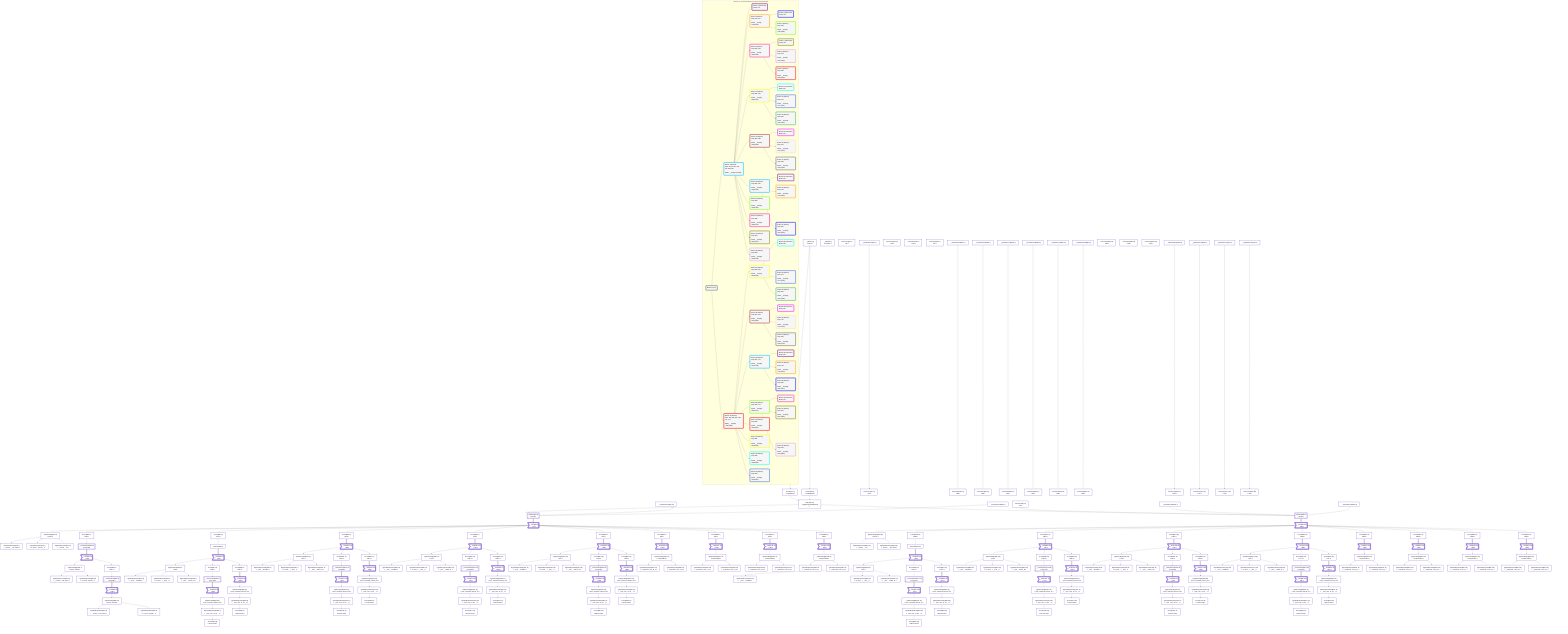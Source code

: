 graph TD
    classDef path fill:#eee,stroke:#000,color:#000
    classDef plan fill:#fff,stroke-width:3px,color:#000
    classDef itemplan fill:#fff,stroke-width:6px,color:#000
    classDef sideeffectplan fill:#f00,stroke-width:6px,color:#000
    classDef bucket fill:#f6f6f6,color:#000,stroke-width:6px,text-align:left


    %% define steps
    __Value3["__Value[3∈0]<br />ᐸcontextᐳ"]:::plan
    __Value5["__Value[5∈0]<br />ᐸrootValueᐳ"]:::plan
    Access27["Access[27∈0]<br />ᐸ3.pgSettingsᐳ"]:::plan
    Access28["Access[28∈0]<br />ᐸ3.withPgClientᐳ"]:::plan
    Object29["Object[29∈0]<br />ᐸ{pgSettings,withPgClient}ᐳ"]:::plan
    __InputStaticLeaf146["__InputStaticLeaf[146∈0]"]:::plan
    __InputStaticLeaf169["__InputStaticLeaf[169∈0]"]:::plan
    PgSelect26[["PgSelect[26∈0]<br />ᐸpersonᐳ"]]:::plan
    Connection57["Connection[57∈0]<br />ᐸ53ᐳ"]:::plan
    __Item58>"__Item[58∈1]<br />ᐸ26ᐳ"]:::itemplan
    PgSelectSingle59["PgSelectSingle[59∈1]<br />ᐸpersonᐳ"]:::plan
    PgClassExpression60["PgClassExpression[60∈1]<br />ᐸ__person__...full_name”ᐳ"]:::plan
    PgClassExpression62["PgClassExpression[62∈1]<br />ᐸ”c”.”perso..._person__)ᐳ"]:::plan
    Connection90["Connection[90∈1]<br />ᐸ86ᐳ"]:::plan
    PgClassExpression91["PgClassExpression[91∈1]<br />ᐸ__person__.”id”ᐳ"]:::plan
    __InputStaticLeaf93["__InputStaticLeaf[93∈0]"]:::plan
    Connection117["Connection[117∈1]<br />ᐸ113ᐳ"]:::plan
    Connection164["Connection[164∈1]<br />ᐸ160ᐳ"]:::plan
    Connection203["Connection[203∈1]<br />ᐸ199ᐳ"]:::plan
    Connection221["Connection[221∈1]<br />ᐸ217ᐳ"]:::plan
    Access862["Access[862∈1]<br />ᐸ58.4ᐳ"]:::plan
    __ListTransform249[["__ListTransform[249∈1]<br />ᐸeach:248ᐳ"]]:::plan
    __Item252>"__Item[252∈3]<br />ᐸ249ᐳ"]:::itemplan
    PgSelectSingle253["PgSelectSingle[253∈3]<br />ᐸperson_friendsᐳ"]:::plan
    PgClassExpression254["PgClassExpression[254∈3]<br />ᐸ__person_f...full_name”ᐳ"]:::plan
    PgClassExpression256["PgClassExpression[256∈3]<br />ᐸ”c”.”perso...friends__)ᐳ"]:::plan
    __InputStaticLeaf257["__InputStaticLeaf[257∈0]"]:::plan
    Connection284["Connection[284∈3]<br />ᐸ280ᐳ"]:::plan
    Access861["Access[861∈3]<br />ᐸ252.0ᐳ"]:::plan
    __ListTransform286[["__ListTransform[286∈3]<br />ᐸeach:285ᐳ"]]:::plan
    __Item289>"__Item[289∈5]<br />ᐸ286ᐳ"]:::itemplan
    PgSelectSingle290["PgSelectSingle[290∈5]<br />ᐸperson_friendsᐳ"]:::plan
    PgClassExpression291["PgClassExpression[291∈5]<br />ᐸ__person_f...full_name”ᐳ"]:::plan
    PgClassExpression293["PgClassExpression[293∈5]<br />ᐸ”c”.”perso...friends__)ᐳ"]:::plan
    Access859["Access[859∈1]<br />ᐸ58.3ᐳ"]:::plan
    Reverse860["Reverse[860∈1]"]:::plan
    __Item295>"__Item[295∈6]<br />ᐸ860ᐳ"]:::itemplan
    PgSelectSingle296["PgSelectSingle[296∈6]<br />ᐸpostᐳ"]:::plan
    PgClassExpression297["PgClassExpression[297∈6]<br />ᐸ__post__.”headline”ᐳ"]:::plan
    PgClassExpression301["PgClassExpression[301∈6]<br />ᐸ”a”.”post_...(__post__)ᐳ"]:::plan
    PgClassExpression302["PgClassExpression[302∈6]<br />ᐸ__post__.”author_id”ᐳ"]:::plan
    __InputStaticLeaf303["__InputStaticLeaf[303∈0]"]:::plan
    Connection313["Connection[313∈6]<br />ᐸ309ᐳ"]:::plan
    Access857["Access[857∈6]<br />ᐸ295.0ᐳ"]:::plan
    __ListTransform325[["__ListTransform[325∈6]<br />ᐸeach:324ᐳ"]]:::plan
    __Item329>"__Item[329∈8]<br />ᐸ325ᐳ"]:::itemplan
    PgSelectSingle330["PgSelectSingle[330∈8]<br />ᐸpost_computed_interval_setᐳ"]:::plan
    PgClassExpression331["PgClassExpression[331∈8]<br />ᐸ__post_com...al_set__.vᐳ"]:::plan
    Access332["Access[332∈8]<br />ᐸ331.secondsᐳ"]:::plan
    Access858["Access[858∈6]<br />ᐸ295.1ᐳ"]:::plan
    __Item333>"__Item[333∈9]<br />ᐸ858ᐳ"]:::itemplan
    PgSelectSingle334["PgSelectSingle[334∈9]<br />ᐸpost_computed_interval_setᐳ"]:::plan
    PgClassExpression335["PgClassExpression[335∈9]<br />ᐸ__post_com...al_set__.vᐳ"]:::plan
    Access336["Access[336∈9]<br />ᐸ335.secondsᐳ"]:::plan
    Access866["Access[866∈1]<br />ᐸ58.8ᐳ"]:::plan
    __Item337>"__Item[337∈10]<br />ᐸ866ᐳ"]:::itemplan
    PgSelectSingle338["PgSelectSingle[338∈10]<br />ᐸpostᐳ"]:::plan
    PgClassExpression339["PgClassExpression[339∈10]<br />ᐸ__post__.”headline”ᐳ"]:::plan
    PgClassExpression343["PgClassExpression[343∈10]<br />ᐸ”a”.”post_...(__post__)ᐳ"]:::plan
    PgClassExpression344["PgClassExpression[344∈10]<br />ᐸ__post__.”author_id”ᐳ"]:::plan
    __InputStaticLeaf345["__InputStaticLeaf[345∈0]"]:::plan
    Connection355["Connection[355∈10]<br />ᐸ351ᐳ"]:::plan
    Access855["Access[855∈10]<br />ᐸ337.0ᐳ"]:::plan
    __ListTransform367[["__ListTransform[367∈10]<br />ᐸeach:366ᐳ"]]:::plan
    __Item371>"__Item[371∈12]<br />ᐸ367ᐳ"]:::itemplan
    PgSelectSingle372["PgSelectSingle[372∈12]<br />ᐸpost_computed_interval_setᐳ"]:::plan
    PgClassExpression373["PgClassExpression[373∈12]<br />ᐸ__post_com...al_set__.vᐳ"]:::plan
    Access374["Access[374∈12]<br />ᐸ373.secondsᐳ"]:::plan
    Access856["Access[856∈10]<br />ᐸ337.1ᐳ"]:::plan
    __Item375>"__Item[375∈13]<br />ᐸ856ᐳ"]:::itemplan
    PgSelectSingle376["PgSelectSingle[376∈13]<br />ᐸpost_computed_interval_setᐳ"]:::plan
    PgClassExpression377["PgClassExpression[377∈13]<br />ᐸ__post_com...al_set__.vᐳ"]:::plan
    Access378["Access[378∈13]<br />ᐸ377.secondsᐳ"]:::plan
    Access854["Access[854∈1]<br />ᐸ58.2ᐳ"]:::plan
    __Item380>"__Item[380∈14]<br />ᐸ854ᐳ"]:::itemplan
    PgSelectSingle381["PgSelectSingle[381∈14]<br />ᐸpostᐳ"]:::plan
    PgClassExpression382["PgClassExpression[382∈14]<br />ᐸ__post__.”headline”ᐳ"]:::plan
    PgClassExpression386["PgClassExpression[386∈14]<br />ᐸ”a”.”post_...(__post__)ᐳ"]:::plan
    PgClassExpression387["PgClassExpression[387∈14]<br />ᐸ__post__.”author_id”ᐳ"]:::plan
    __InputStaticLeaf388["__InputStaticLeaf[388∈0]"]:::plan
    Connection398["Connection[398∈14]<br />ᐸ394ᐳ"]:::plan
    Access852["Access[852∈14]<br />ᐸ380.0ᐳ"]:::plan
    __ListTransform410[["__ListTransform[410∈14]<br />ᐸeach:409ᐳ"]]:::plan
    __Item414>"__Item[414∈16]<br />ᐸ410ᐳ"]:::itemplan
    PgSelectSingle415["PgSelectSingle[415∈16]<br />ᐸpost_computed_interval_setᐳ"]:::plan
    PgClassExpression416["PgClassExpression[416∈16]<br />ᐸ__post_com...al_set__.vᐳ"]:::plan
    Access417["Access[417∈16]<br />ᐸ416.secondsᐳ"]:::plan
    Access853["Access[853∈14]<br />ᐸ380.1ᐳ"]:::plan
    __Item418>"__Item[418∈17]<br />ᐸ853ᐳ"]:::itemplan
    PgSelectSingle419["PgSelectSingle[419∈17]<br />ᐸpost_computed_interval_setᐳ"]:::plan
    PgClassExpression420["PgClassExpression[420∈17]<br />ᐸ__post_com...al_set__.vᐳ"]:::plan
    Access421["Access[421∈17]<br />ᐸ420.secondsᐳ"]:::plan
    Access865["Access[865∈1]<br />ᐸ58.7ᐳ"]:::plan
    __Item422>"__Item[422∈18]<br />ᐸ865ᐳ"]:::itemplan
    PgSelectSingle423["PgSelectSingle[423∈18]<br />ᐸpostᐳ"]:::plan
    PgClassExpression424["PgClassExpression[424∈18]<br />ᐸ__post__.”headline”ᐳ"]:::plan
    PgClassExpression428["PgClassExpression[428∈18]<br />ᐸ”a”.”post_...(__post__)ᐳ"]:::plan
    PgClassExpression429["PgClassExpression[429∈18]<br />ᐸ__post__.”author_id”ᐳ"]:::plan
    __InputStaticLeaf430["__InputStaticLeaf[430∈0]"]:::plan
    Connection440["Connection[440∈18]<br />ᐸ436ᐳ"]:::plan
    Access850["Access[850∈18]<br />ᐸ422.0ᐳ"]:::plan
    __ListTransform452[["__ListTransform[452∈18]<br />ᐸeach:451ᐳ"]]:::plan
    __Item456>"__Item[456∈20]<br />ᐸ452ᐳ"]:::itemplan
    PgSelectSingle457["PgSelectSingle[457∈20]<br />ᐸpost_computed_interval_setᐳ"]:::plan
    PgClassExpression458["PgClassExpression[458∈20]<br />ᐸ__post_com...al_set__.vᐳ"]:::plan
    Access459["Access[459∈20]<br />ᐸ458.secondsᐳ"]:::plan
    Access851["Access[851∈18]<br />ᐸ422.1ᐳ"]:::plan
    __Item460>"__Item[460∈21]<br />ᐸ851ᐳ"]:::itemplan
    PgSelectSingle461["PgSelectSingle[461∈21]<br />ᐸpost_computed_interval_setᐳ"]:::plan
    PgClassExpression462["PgClassExpression[462∈21]<br />ᐸ__post_com...al_set__.vᐳ"]:::plan
    Access463["Access[463∈21]<br />ᐸ462.secondsᐳ"]:::plan
    Access849["Access[849∈1]<br />ᐸ58.1ᐳ"]:::plan
    __Item465>"__Item[465∈22]<br />ᐸ849ᐳ"]:::itemplan
    PgSelectSingle466["PgSelectSingle[466∈22]<br />ᐸcompoundKeyᐳ"]:::plan
    PgClassExpression467["PgClassExpression[467∈22]<br />ᐸ__compound...rson_id_1”ᐳ"]:::plan
    PgClassExpression468["PgClassExpression[468∈22]<br />ᐸ__compound...rson_id_2”ᐳ"]:::plan
    Access848["Access[848∈1]<br />ᐸ58.0ᐳ"]:::plan
    __Item470>"__Item[470∈23]<br />ᐸ848ᐳ"]:::itemplan
    PgSelectSingle471["PgSelectSingle[471∈23]<br />ᐸcompoundKeyᐳ"]:::plan
    PgClassExpression472["PgClassExpression[472∈23]<br />ᐸ__compound...rson_id_1”ᐳ"]:::plan
    PgClassExpression473["PgClassExpression[473∈23]<br />ᐸ__compound...rson_id_2”ᐳ"]:::plan
    Access864["Access[864∈1]<br />ᐸ58.6ᐳ"]:::plan
    __Item474>"__Item[474∈24]<br />ᐸ864ᐳ"]:::itemplan
    PgSelectSingle475["PgSelectSingle[475∈24]<br />ᐸcompoundKeyᐳ"]:::plan
    PgClassExpression476["PgClassExpression[476∈24]<br />ᐸ__compound...rson_id_1”ᐳ"]:::plan
    PgClassExpression477["PgClassExpression[477∈24]<br />ᐸ__compound...rson_id_2”ᐳ"]:::plan
    Access863["Access[863∈1]<br />ᐸ58.5ᐳ"]:::plan
    __Item478>"__Item[478∈25]<br />ᐸ863ᐳ"]:::itemplan
    PgSelectSingle479["PgSelectSingle[479∈25]<br />ᐸcompoundKeyᐳ"]:::plan
    PgClassExpression480["PgClassExpression[480∈25]<br />ᐸ__compound...rson_id_1”ᐳ"]:::plan
    PgClassExpression481["PgClassExpression[481∈25]<br />ᐸ__compound...rson_id_2”ᐳ"]:::plan
    __InputStaticLeaf541["__InputStaticLeaf[541∈0]"]:::plan
    __InputStaticLeaf564["__InputStaticLeaf[564∈0]"]:::plan
    PgSelect482[["PgSelect[482∈0]<br />ᐸpersonᐳ"]]:::plan
    __Item483>"__Item[483∈26]<br />ᐸ482ᐳ"]:::itemplan
    PgSelectSingle484["PgSelectSingle[484∈26]<br />ᐸpersonᐳ"]:::plan
    PgClassExpression485["PgClassExpression[485∈26]<br />ᐸ__person__.”id”ᐳ"]:::plan
    PgClassExpression486["PgClassExpression[486∈26]<br />ᐸ__person__...full_name”ᐳ"]:::plan
    __InputStaticLeaf488["__InputStaticLeaf[488∈0]"]:::plan
    Connection512["Connection[512∈26]<br />ᐸ508ᐳ"]:::plan
    Connection559["Connection[559∈26]<br />ᐸ555ᐳ"]:::plan
    Connection598["Connection[598∈26]<br />ᐸ594ᐳ"]:::plan
    Connection616["Connection[616∈26]<br />ᐸ612ᐳ"]:::plan
    Access842["Access[842∈26]<br />ᐸ483.3ᐳ"]:::plan
    Reverse843["Reverse[843∈26]"]:::plan
    __Item644>"__Item[644∈27]<br />ᐸ843ᐳ"]:::itemplan
    PgSelectSingle645["PgSelectSingle[645∈27]<br />ᐸpostᐳ"]:::plan
    PgClassExpression646["PgClassExpression[646∈27]<br />ᐸ__post__.”headline”ᐳ"]:::plan
    PgClassExpression650["PgClassExpression[650∈27]<br />ᐸ”a”.”post_...(__post__)ᐳ"]:::plan
    PgClassExpression651["PgClassExpression[651∈27]<br />ᐸ__post__.”author_id”ᐳ"]:::plan
    __InputStaticLeaf652["__InputStaticLeaf[652∈0]"]:::plan
    Connection662["Connection[662∈27]<br />ᐸ658ᐳ"]:::plan
    Access840["Access[840∈27]<br />ᐸ644.0ᐳ"]:::plan
    __ListTransform674[["__ListTransform[674∈27]<br />ᐸeach:673ᐳ"]]:::plan
    __Item678>"__Item[678∈29]<br />ᐸ674ᐳ"]:::itemplan
    PgSelectSingle679["PgSelectSingle[679∈29]<br />ᐸpost_computed_interval_setᐳ"]:::plan
    PgClassExpression680["PgClassExpression[680∈29]<br />ᐸ__post_com...al_set__.vᐳ"]:::plan
    Access681["Access[681∈29]<br />ᐸ680.secondsᐳ"]:::plan
    Access841["Access[841∈27]<br />ᐸ644.1ᐳ"]:::plan
    __Item682>"__Item[682∈30]<br />ᐸ841ᐳ"]:::itemplan
    PgSelectSingle683["PgSelectSingle[683∈30]<br />ᐸpost_computed_interval_setᐳ"]:::plan
    PgClassExpression684["PgClassExpression[684∈30]<br />ᐸ__post_com...al_set__.vᐳ"]:::plan
    Access685["Access[685∈30]<br />ᐸ684.secondsᐳ"]:::plan
    Access847["Access[847∈26]<br />ᐸ483.7ᐳ"]:::plan
    __Item686>"__Item[686∈31]<br />ᐸ847ᐳ"]:::itemplan
    PgSelectSingle687["PgSelectSingle[687∈31]<br />ᐸpostᐳ"]:::plan
    PgClassExpression688["PgClassExpression[688∈31]<br />ᐸ__post__.”headline”ᐳ"]:::plan
    PgClassExpression692["PgClassExpression[692∈31]<br />ᐸ”a”.”post_...(__post__)ᐳ"]:::plan
    PgClassExpression693["PgClassExpression[693∈31]<br />ᐸ__post__.”author_id”ᐳ"]:::plan
    __InputStaticLeaf694["__InputStaticLeaf[694∈0]"]:::plan
    Connection704["Connection[704∈31]<br />ᐸ700ᐳ"]:::plan
    Access838["Access[838∈31]<br />ᐸ686.0ᐳ"]:::plan
    __ListTransform716[["__ListTransform[716∈31]<br />ᐸeach:715ᐳ"]]:::plan
    __Item720>"__Item[720∈33]<br />ᐸ716ᐳ"]:::itemplan
    PgSelectSingle721["PgSelectSingle[721∈33]<br />ᐸpost_computed_interval_setᐳ"]:::plan
    PgClassExpression722["PgClassExpression[722∈33]<br />ᐸ__post_com...al_set__.vᐳ"]:::plan
    Access723["Access[723∈33]<br />ᐸ722.secondsᐳ"]:::plan
    Access839["Access[839∈31]<br />ᐸ686.1ᐳ"]:::plan
    __Item724>"__Item[724∈34]<br />ᐸ839ᐳ"]:::itemplan
    PgSelectSingle725["PgSelectSingle[725∈34]<br />ᐸpost_computed_interval_setᐳ"]:::plan
    PgClassExpression726["PgClassExpression[726∈34]<br />ᐸ__post_com...al_set__.vᐳ"]:::plan
    Access727["Access[727∈34]<br />ᐸ726.secondsᐳ"]:::plan
    Access837["Access[837∈26]<br />ᐸ483.2ᐳ"]:::plan
    __Item729>"__Item[729∈35]<br />ᐸ837ᐳ"]:::itemplan
    PgSelectSingle730["PgSelectSingle[730∈35]<br />ᐸpostᐳ"]:::plan
    PgClassExpression731["PgClassExpression[731∈35]<br />ᐸ__post__.”headline”ᐳ"]:::plan
    PgClassExpression735["PgClassExpression[735∈35]<br />ᐸ”a”.”post_...(__post__)ᐳ"]:::plan
    PgClassExpression736["PgClassExpression[736∈35]<br />ᐸ__post__.”author_id”ᐳ"]:::plan
    __InputStaticLeaf737["__InputStaticLeaf[737∈0]"]:::plan
    Connection747["Connection[747∈35]<br />ᐸ743ᐳ"]:::plan
    Access835["Access[835∈35]<br />ᐸ729.0ᐳ"]:::plan
    __ListTransform759[["__ListTransform[759∈35]<br />ᐸeach:758ᐳ"]]:::plan
    __Item763>"__Item[763∈37]<br />ᐸ759ᐳ"]:::itemplan
    PgSelectSingle764["PgSelectSingle[764∈37]<br />ᐸpost_computed_interval_setᐳ"]:::plan
    PgClassExpression765["PgClassExpression[765∈37]<br />ᐸ__post_com...al_set__.vᐳ"]:::plan
    Access766["Access[766∈37]<br />ᐸ765.secondsᐳ"]:::plan
    Access836["Access[836∈35]<br />ᐸ729.1ᐳ"]:::plan
    __Item767>"__Item[767∈38]<br />ᐸ836ᐳ"]:::itemplan
    PgSelectSingle768["PgSelectSingle[768∈38]<br />ᐸpost_computed_interval_setᐳ"]:::plan
    PgClassExpression769["PgClassExpression[769∈38]<br />ᐸ__post_com...al_set__.vᐳ"]:::plan
    Access770["Access[770∈38]<br />ᐸ769.secondsᐳ"]:::plan
    Access846["Access[846∈26]<br />ᐸ483.6ᐳ"]:::plan
    __Item771>"__Item[771∈39]<br />ᐸ846ᐳ"]:::itemplan
    PgSelectSingle772["PgSelectSingle[772∈39]<br />ᐸpostᐳ"]:::plan
    PgClassExpression773["PgClassExpression[773∈39]<br />ᐸ__post__.”headline”ᐳ"]:::plan
    PgClassExpression777["PgClassExpression[777∈39]<br />ᐸ”a”.”post_...(__post__)ᐳ"]:::plan
    PgClassExpression778["PgClassExpression[778∈39]<br />ᐸ__post__.”author_id”ᐳ"]:::plan
    __InputStaticLeaf779["__InputStaticLeaf[779∈0]"]:::plan
    Connection789["Connection[789∈39]<br />ᐸ785ᐳ"]:::plan
    Access833["Access[833∈39]<br />ᐸ771.0ᐳ"]:::plan
    __ListTransform801[["__ListTransform[801∈39]<br />ᐸeach:800ᐳ"]]:::plan
    __Item805>"__Item[805∈41]<br />ᐸ801ᐳ"]:::itemplan
    PgSelectSingle806["PgSelectSingle[806∈41]<br />ᐸpost_computed_interval_setᐳ"]:::plan
    PgClassExpression807["PgClassExpression[807∈41]<br />ᐸ__post_com...al_set__.vᐳ"]:::plan
    Access808["Access[808∈41]<br />ᐸ807.secondsᐳ"]:::plan
    Access834["Access[834∈39]<br />ᐸ771.1ᐳ"]:::plan
    __Item809>"__Item[809∈42]<br />ᐸ834ᐳ"]:::itemplan
    PgSelectSingle810["PgSelectSingle[810∈42]<br />ᐸpost_computed_interval_setᐳ"]:::plan
    PgClassExpression811["PgClassExpression[811∈42]<br />ᐸ__post_com...al_set__.vᐳ"]:::plan
    Access812["Access[812∈42]<br />ᐸ811.secondsᐳ"]:::plan
    Access832["Access[832∈26]<br />ᐸ483.1ᐳ"]:::plan
    __Item814>"__Item[814∈43]<br />ᐸ832ᐳ"]:::itemplan
    PgSelectSingle815["PgSelectSingle[815∈43]<br />ᐸcompoundKeyᐳ"]:::plan
    PgClassExpression816["PgClassExpression[816∈43]<br />ᐸ__compound...rson_id_1”ᐳ"]:::plan
    PgClassExpression817["PgClassExpression[817∈43]<br />ᐸ__compound...rson_id_2”ᐳ"]:::plan
    Access831["Access[831∈26]<br />ᐸ483.0ᐳ"]:::plan
    __Item819>"__Item[819∈44]<br />ᐸ831ᐳ"]:::itemplan
    PgSelectSingle820["PgSelectSingle[820∈44]<br />ᐸcompoundKeyᐳ"]:::plan
    PgClassExpression821["PgClassExpression[821∈44]<br />ᐸ__compound...rson_id_1”ᐳ"]:::plan
    PgClassExpression822["PgClassExpression[822∈44]<br />ᐸ__compound...rson_id_2”ᐳ"]:::plan
    Access845["Access[845∈26]<br />ᐸ483.5ᐳ"]:::plan
    __Item823>"__Item[823∈45]<br />ᐸ845ᐳ"]:::itemplan
    PgSelectSingle824["PgSelectSingle[824∈45]<br />ᐸcompoundKeyᐳ"]:::plan
    PgClassExpression825["PgClassExpression[825∈45]<br />ᐸ__compound...rson_id_1”ᐳ"]:::plan
    PgClassExpression826["PgClassExpression[826∈45]<br />ᐸ__compound...rson_id_2”ᐳ"]:::plan
    Access844["Access[844∈26]<br />ᐸ483.4ᐳ"]:::plan
    __Item827>"__Item[827∈46]<br />ᐸ844ᐳ"]:::itemplan
    PgSelectSingle828["PgSelectSingle[828∈46]<br />ᐸcompoundKeyᐳ"]:::plan
    PgClassExpression829["PgClassExpression[829∈46]<br />ᐸ__compound...rson_id_1”ᐳ"]:::plan
    PgClassExpression830["PgClassExpression[830∈46]<br />ᐸ__compound...rson_id_2”ᐳ"]:::plan

    %% plan dependencies
    __Value3 --> Access27
    __Value3 --> Access28
    Access27 & Access28 --> Object29
    Object29 & __InputStaticLeaf146 & __InputStaticLeaf169 --> PgSelect26
    PgSelect26 ==> __Item58
    __Item58 --> PgSelectSingle59
    PgSelectSingle59 --> PgClassExpression60
    PgSelectSingle59 --> PgClassExpression62
    PgSelectSingle59 --> PgClassExpression91
    __InputStaticLeaf93 --> Connection117
    __Item58 --> Access862
    Access862 --> __ListTransform249
    __ListTransform249 ==> __Item252
    __Item252 --> PgSelectSingle253
    PgSelectSingle253 --> PgClassExpression254
    PgSelectSingle253 --> PgClassExpression256
    __InputStaticLeaf257 --> Connection284
    __Item252 --> Access861
    Access861 --> __ListTransform286
    __ListTransform286 ==> __Item289
    __Item289 --> PgSelectSingle290
    PgSelectSingle290 --> PgClassExpression291
    PgSelectSingle290 --> PgClassExpression293
    __Item58 --> Access859
    Access859 --> Reverse860
    Reverse860 ==> __Item295
    __Item295 --> PgSelectSingle296
    PgSelectSingle296 --> PgClassExpression297
    PgSelectSingle296 --> PgClassExpression301
    PgSelectSingle296 --> PgClassExpression302
    __InputStaticLeaf303 --> Connection313
    __Item295 --> Access857
    Access857 --> __ListTransform325
    __ListTransform325 ==> __Item329
    __Item329 --> PgSelectSingle330
    PgSelectSingle330 --> PgClassExpression331
    PgClassExpression331 --> Access332
    __Item295 --> Access858
    Access858 ==> __Item333
    __Item333 --> PgSelectSingle334
    PgSelectSingle334 --> PgClassExpression335
    PgClassExpression335 --> Access336
    __Item58 --> Access866
    Access866 ==> __Item337
    __Item337 --> PgSelectSingle338
    PgSelectSingle338 --> PgClassExpression339
    PgSelectSingle338 --> PgClassExpression343
    PgSelectSingle338 --> PgClassExpression344
    __InputStaticLeaf345 --> Connection355
    __Item337 --> Access855
    Access855 --> __ListTransform367
    __ListTransform367 ==> __Item371
    __Item371 --> PgSelectSingle372
    PgSelectSingle372 --> PgClassExpression373
    PgClassExpression373 --> Access374
    __Item337 --> Access856
    Access856 ==> __Item375
    __Item375 --> PgSelectSingle376
    PgSelectSingle376 --> PgClassExpression377
    PgClassExpression377 --> Access378
    __Item58 --> Access854
    Access854 ==> __Item380
    __Item380 --> PgSelectSingle381
    PgSelectSingle381 --> PgClassExpression382
    PgSelectSingle381 --> PgClassExpression386
    PgSelectSingle381 --> PgClassExpression387
    __InputStaticLeaf388 --> Connection398
    __Item380 --> Access852
    Access852 --> __ListTransform410
    __ListTransform410 ==> __Item414
    __Item414 --> PgSelectSingle415
    PgSelectSingle415 --> PgClassExpression416
    PgClassExpression416 --> Access417
    __Item380 --> Access853
    Access853 ==> __Item418
    __Item418 --> PgSelectSingle419
    PgSelectSingle419 --> PgClassExpression420
    PgClassExpression420 --> Access421
    __Item58 --> Access865
    Access865 ==> __Item422
    __Item422 --> PgSelectSingle423
    PgSelectSingle423 --> PgClassExpression424
    PgSelectSingle423 --> PgClassExpression428
    PgSelectSingle423 --> PgClassExpression429
    __InputStaticLeaf430 --> Connection440
    __Item422 --> Access850
    Access850 --> __ListTransform452
    __ListTransform452 ==> __Item456
    __Item456 --> PgSelectSingle457
    PgSelectSingle457 --> PgClassExpression458
    PgClassExpression458 --> Access459
    __Item422 --> Access851
    Access851 ==> __Item460
    __Item460 --> PgSelectSingle461
    PgSelectSingle461 --> PgClassExpression462
    PgClassExpression462 --> Access463
    __Item58 --> Access849
    Access849 ==> __Item465
    __Item465 --> PgSelectSingle466
    PgSelectSingle466 --> PgClassExpression467
    PgSelectSingle466 --> PgClassExpression468
    __Item58 --> Access848
    Access848 ==> __Item470
    __Item470 --> PgSelectSingle471
    PgSelectSingle471 --> PgClassExpression472
    PgSelectSingle471 --> PgClassExpression473
    __Item58 --> Access864
    Access864 ==> __Item474
    __Item474 --> PgSelectSingle475
    PgSelectSingle475 --> PgClassExpression476
    PgSelectSingle475 --> PgClassExpression477
    __Item58 --> Access863
    Access863 ==> __Item478
    __Item478 --> PgSelectSingle479
    PgSelectSingle479 --> PgClassExpression480
    PgSelectSingle479 --> PgClassExpression481
    Object29 & Connection57 & __InputStaticLeaf541 & __InputStaticLeaf564 --> PgSelect482
    PgSelect482 ==> __Item483
    __Item483 --> PgSelectSingle484
    PgSelectSingle484 --> PgClassExpression485
    PgSelectSingle484 --> PgClassExpression486
    __InputStaticLeaf488 --> Connection512
    __Item483 --> Access842
    Access842 --> Reverse843
    Reverse843 ==> __Item644
    __Item644 --> PgSelectSingle645
    PgSelectSingle645 --> PgClassExpression646
    PgSelectSingle645 --> PgClassExpression650
    PgSelectSingle645 --> PgClassExpression651
    __InputStaticLeaf652 --> Connection662
    __Item644 --> Access840
    Access840 --> __ListTransform674
    __ListTransform674 ==> __Item678
    __Item678 --> PgSelectSingle679
    PgSelectSingle679 --> PgClassExpression680
    PgClassExpression680 --> Access681
    __Item644 --> Access841
    Access841 ==> __Item682
    __Item682 --> PgSelectSingle683
    PgSelectSingle683 --> PgClassExpression684
    PgClassExpression684 --> Access685
    __Item483 --> Access847
    Access847 ==> __Item686
    __Item686 --> PgSelectSingle687
    PgSelectSingle687 --> PgClassExpression688
    PgSelectSingle687 --> PgClassExpression692
    PgSelectSingle687 --> PgClassExpression693
    __InputStaticLeaf694 --> Connection704
    __Item686 --> Access838
    Access838 --> __ListTransform716
    __ListTransform716 ==> __Item720
    __Item720 --> PgSelectSingle721
    PgSelectSingle721 --> PgClassExpression722
    PgClassExpression722 --> Access723
    __Item686 --> Access839
    Access839 ==> __Item724
    __Item724 --> PgSelectSingle725
    PgSelectSingle725 --> PgClassExpression726
    PgClassExpression726 --> Access727
    __Item483 --> Access837
    Access837 ==> __Item729
    __Item729 --> PgSelectSingle730
    PgSelectSingle730 --> PgClassExpression731
    PgSelectSingle730 --> PgClassExpression735
    PgSelectSingle730 --> PgClassExpression736
    __InputStaticLeaf737 --> Connection747
    __Item729 --> Access835
    Access835 --> __ListTransform759
    __ListTransform759 ==> __Item763
    __Item763 --> PgSelectSingle764
    PgSelectSingle764 --> PgClassExpression765
    PgClassExpression765 --> Access766
    __Item729 --> Access836
    Access836 ==> __Item767
    __Item767 --> PgSelectSingle768
    PgSelectSingle768 --> PgClassExpression769
    PgClassExpression769 --> Access770
    __Item483 --> Access846
    Access846 ==> __Item771
    __Item771 --> PgSelectSingle772
    PgSelectSingle772 --> PgClassExpression773
    PgSelectSingle772 --> PgClassExpression777
    PgSelectSingle772 --> PgClassExpression778
    __InputStaticLeaf779 --> Connection789
    __Item771 --> Access833
    Access833 --> __ListTransform801
    __ListTransform801 ==> __Item805
    __Item805 --> PgSelectSingle806
    PgSelectSingle806 --> PgClassExpression807
    PgClassExpression807 --> Access808
    __Item771 --> Access834
    Access834 ==> __Item809
    __Item809 --> PgSelectSingle810
    PgSelectSingle810 --> PgClassExpression811
    PgClassExpression811 --> Access812
    __Item483 --> Access832
    Access832 ==> __Item814
    __Item814 --> PgSelectSingle815
    PgSelectSingle815 --> PgClassExpression816
    PgSelectSingle815 --> PgClassExpression817
    __Item483 --> Access831
    Access831 ==> __Item819
    __Item819 --> PgSelectSingle820
    PgSelectSingle820 --> PgClassExpression821
    PgSelectSingle820 --> PgClassExpression822
    __Item483 --> Access845
    Access845 ==> __Item823
    __Item823 --> PgSelectSingle824
    PgSelectSingle824 --> PgClassExpression825
    PgSelectSingle824 --> PgClassExpression826
    __Item483 --> Access844
    Access844 ==> __Item827
    __Item827 --> PgSelectSingle828
    PgSelectSingle828 --> PgClassExpression829
    PgSelectSingle828 --> PgClassExpression830

    %% plan-to-path relationships

    subgraph "Buckets for queries/v4/simple-procedure-computed-fields"
    Bucket0("Bucket 0 (root)"):::bucket
    classDef bucket0 stroke:#696969
    class Bucket0 bucket0
    Bucket1("Bucket 1 (listItem)<br />Deps: 26, 93, 257, 303, 345, 388, 430<br /><br />ROOT __Item{1}ᐸ26ᐳ[58]"):::bucket
    classDef bucket1 stroke:#00bfff
    class Bucket1 bucket1
    Bucket2("Bucket 2 (subroutine)<br />ROOT null"):::bucket
    classDef bucket2 stroke:#7f007f
    class Bucket2 bucket2
    Bucket3("Bucket 3 (listItem)<br />Deps: 249, 257<br /><br />ROOT __Item{3}ᐸ249ᐳ[252]"):::bucket
    classDef bucket3 stroke:#ffa500
    class Bucket3 bucket3
    Bucket4("Bucket 4 (subroutine)<br />ROOT null"):::bucket
    classDef bucket4 stroke:#0000ff
    class Bucket4 bucket4
    Bucket5("Bucket 5 (listItem)<br />Deps: 286<br /><br />ROOT __Item{5}ᐸ286ᐳ[289]"):::bucket
    classDef bucket5 stroke:#7fff00
    class Bucket5 bucket5
    Bucket6("Bucket 6 (listItem)<br />Deps: 860, 303<br /><br />ROOT __Item{6}ᐸ860ᐳ[295]"):::bucket
    classDef bucket6 stroke:#ff1493
    class Bucket6 bucket6
    Bucket7("Bucket 7 (subroutine)<br />ROOT null"):::bucket
    classDef bucket7 stroke:#808000
    class Bucket7 bucket7
    Bucket8("Bucket 8 (listItem)<br />Deps: 325<br /><br />ROOT __Item{8}ᐸ325ᐳ[329]"):::bucket
    classDef bucket8 stroke:#dda0dd
    class Bucket8 bucket8
    Bucket9("Bucket 9 (listItem)<br />Deps: 858<br /><br />ROOT __Item{9}ᐸ858ᐳ[333]"):::bucket
    classDef bucket9 stroke:#ff0000
    class Bucket9 bucket9
    Bucket10("Bucket 10 (listItem)<br />Deps: 866, 345<br /><br />ROOT __Item{10}ᐸ866ᐳ[337]"):::bucket
    classDef bucket10 stroke:#ffff00
    class Bucket10 bucket10
    Bucket11("Bucket 11 (subroutine)<br />ROOT null"):::bucket
    classDef bucket11 stroke:#00ffff
    class Bucket11 bucket11
    Bucket12("Bucket 12 (listItem)<br />Deps: 367<br /><br />ROOT __Item{12}ᐸ367ᐳ[371]"):::bucket
    classDef bucket12 stroke:#4169e1
    class Bucket12 bucket12
    Bucket13("Bucket 13 (listItem)<br />Deps: 856<br /><br />ROOT __Item{13}ᐸ856ᐳ[375]"):::bucket
    classDef bucket13 stroke:#3cb371
    class Bucket13 bucket13
    Bucket14("Bucket 14 (listItem)<br />Deps: 854, 388<br /><br />ROOT __Item{14}ᐸ854ᐳ[380]"):::bucket
    classDef bucket14 stroke:#a52a2a
    class Bucket14 bucket14
    Bucket15("Bucket 15 (subroutine)<br />ROOT null"):::bucket
    classDef bucket15 stroke:#ff00ff
    class Bucket15 bucket15
    Bucket16("Bucket 16 (listItem)<br />Deps: 410<br /><br />ROOT __Item{16}ᐸ410ᐳ[414]"):::bucket
    classDef bucket16 stroke:#f5deb3
    class Bucket16 bucket16
    Bucket17("Bucket 17 (listItem)<br />Deps: 853<br /><br />ROOT __Item{17}ᐸ853ᐳ[418]"):::bucket
    classDef bucket17 stroke:#696969
    class Bucket17 bucket17
    Bucket18("Bucket 18 (listItem)<br />Deps: 865, 430<br /><br />ROOT __Item{18}ᐸ865ᐳ[422]"):::bucket
    classDef bucket18 stroke:#00bfff
    class Bucket18 bucket18
    Bucket19("Bucket 19 (subroutine)<br />ROOT null"):::bucket
    classDef bucket19 stroke:#7f007f
    class Bucket19 bucket19
    Bucket20("Bucket 20 (listItem)<br />Deps: 452<br /><br />ROOT __Item{20}ᐸ452ᐳ[456]"):::bucket
    classDef bucket20 stroke:#ffa500
    class Bucket20 bucket20
    Bucket21("Bucket 21 (listItem)<br />Deps: 851<br /><br />ROOT __Item{21}ᐸ851ᐳ[460]"):::bucket
    classDef bucket21 stroke:#0000ff
    class Bucket21 bucket21
    Bucket22("Bucket 22 (listItem)<br />Deps: 849<br /><br />ROOT __Item{22}ᐸ849ᐳ[465]"):::bucket
    classDef bucket22 stroke:#7fff00
    class Bucket22 bucket22
    Bucket23("Bucket 23 (listItem)<br />Deps: 848<br /><br />ROOT __Item{23}ᐸ848ᐳ[470]"):::bucket
    classDef bucket23 stroke:#ff1493
    class Bucket23 bucket23
    Bucket24("Bucket 24 (listItem)<br />Deps: 864<br /><br />ROOT __Item{24}ᐸ864ᐳ[474]"):::bucket
    classDef bucket24 stroke:#808000
    class Bucket24 bucket24
    Bucket25("Bucket 25 (listItem)<br />Deps: 863<br /><br />ROOT __Item{25}ᐸ863ᐳ[478]"):::bucket
    classDef bucket25 stroke:#dda0dd
    class Bucket25 bucket25
    Bucket26("Bucket 26 (listItem)<br />Deps: 482, 488, 652, 694, 737, 779<br /><br />ROOT __Item{26}ᐸ482ᐳ[483]"):::bucket
    classDef bucket26 stroke:#ff0000
    class Bucket26 bucket26
    Bucket27("Bucket 27 (listItem)<br />Deps: 843, 652<br /><br />ROOT __Item{27}ᐸ843ᐳ[644]"):::bucket
    classDef bucket27 stroke:#ffff00
    class Bucket27 bucket27
    Bucket28("Bucket 28 (subroutine)<br />ROOT null"):::bucket
    classDef bucket28 stroke:#00ffff
    class Bucket28 bucket28
    Bucket29("Bucket 29 (listItem)<br />Deps: 674<br /><br />ROOT __Item{29}ᐸ674ᐳ[678]"):::bucket
    classDef bucket29 stroke:#4169e1
    class Bucket29 bucket29
    Bucket30("Bucket 30 (listItem)<br />Deps: 841<br /><br />ROOT __Item{30}ᐸ841ᐳ[682]"):::bucket
    classDef bucket30 stroke:#3cb371
    class Bucket30 bucket30
    Bucket31("Bucket 31 (listItem)<br />Deps: 847, 694<br /><br />ROOT __Item{31}ᐸ847ᐳ[686]"):::bucket
    classDef bucket31 stroke:#a52a2a
    class Bucket31 bucket31
    Bucket32("Bucket 32 (subroutine)<br />ROOT null"):::bucket
    classDef bucket32 stroke:#ff00ff
    class Bucket32 bucket32
    Bucket33("Bucket 33 (listItem)<br />Deps: 716<br /><br />ROOT __Item{33}ᐸ716ᐳ[720]"):::bucket
    classDef bucket33 stroke:#f5deb3
    class Bucket33 bucket33
    Bucket34("Bucket 34 (listItem)<br />Deps: 839<br /><br />ROOT __Item{34}ᐸ839ᐳ[724]"):::bucket
    classDef bucket34 stroke:#696969
    class Bucket34 bucket34
    Bucket35("Bucket 35 (listItem)<br />Deps: 837, 737<br /><br />ROOT __Item{35}ᐸ837ᐳ[729]"):::bucket
    classDef bucket35 stroke:#00bfff
    class Bucket35 bucket35
    Bucket36("Bucket 36 (subroutine)<br />ROOT null"):::bucket
    classDef bucket36 stroke:#7f007f
    class Bucket36 bucket36
    Bucket37("Bucket 37 (listItem)<br />Deps: 759<br /><br />ROOT __Item{37}ᐸ759ᐳ[763]"):::bucket
    classDef bucket37 stroke:#ffa500
    class Bucket37 bucket37
    Bucket38("Bucket 38 (listItem)<br />Deps: 836<br /><br />ROOT __Item{38}ᐸ836ᐳ[767]"):::bucket
    classDef bucket38 stroke:#0000ff
    class Bucket38 bucket38
    Bucket39("Bucket 39 (listItem)<br />Deps: 846, 779<br /><br />ROOT __Item{39}ᐸ846ᐳ[771]"):::bucket
    classDef bucket39 stroke:#7fff00
    class Bucket39 bucket39
    Bucket40("Bucket 40 (subroutine)<br />ROOT null"):::bucket
    classDef bucket40 stroke:#ff1493
    class Bucket40 bucket40
    Bucket41("Bucket 41 (listItem)<br />Deps: 801<br /><br />ROOT __Item{41}ᐸ801ᐳ[805]"):::bucket
    classDef bucket41 stroke:#808000
    class Bucket41 bucket41
    Bucket42("Bucket 42 (listItem)<br />Deps: 834<br /><br />ROOT __Item{42}ᐸ834ᐳ[809]"):::bucket
    classDef bucket42 stroke:#dda0dd
    class Bucket42 bucket42
    Bucket43("Bucket 43 (listItem)<br />Deps: 832<br /><br />ROOT __Item{43}ᐸ832ᐳ[814]"):::bucket
    classDef bucket43 stroke:#ff0000
    class Bucket43 bucket43
    Bucket44("Bucket 44 (listItem)<br />Deps: 831<br /><br />ROOT __Item{44}ᐸ831ᐳ[819]"):::bucket
    classDef bucket44 stroke:#ffff00
    class Bucket44 bucket44
    Bucket45("Bucket 45 (listItem)<br />Deps: 845<br /><br />ROOT __Item{45}ᐸ845ᐳ[823]"):::bucket
    classDef bucket45 stroke:#00ffff
    class Bucket45 bucket45
    Bucket46("Bucket 46 (listItem)<br />Deps: 844<br /><br />ROOT __Item{46}ᐸ844ᐳ[827]"):::bucket
    classDef bucket46 stroke:#4169e1
    class Bucket46 bucket46
    Bucket0 --> Bucket1 & Bucket26
    Bucket1 --> Bucket2 & Bucket3 & Bucket6 & Bucket10 & Bucket14 & Bucket18 & Bucket22 & Bucket23 & Bucket24 & Bucket25
    Bucket3 --> Bucket4 & Bucket5
    Bucket6 --> Bucket7 & Bucket8 & Bucket9
    Bucket10 --> Bucket11 & Bucket12 & Bucket13
    Bucket14 --> Bucket15 & Bucket16 & Bucket17
    Bucket18 --> Bucket19 & Bucket20 & Bucket21
    Bucket26 --> Bucket27 & Bucket31 & Bucket35 & Bucket39 & Bucket43 & Bucket44 & Bucket45 & Bucket46
    Bucket27 --> Bucket28 & Bucket29 & Bucket30
    Bucket31 --> Bucket32 & Bucket33 & Bucket34
    Bucket35 --> Bucket36 & Bucket37 & Bucket38
    Bucket39 --> Bucket40 & Bucket41 & Bucket42
    end